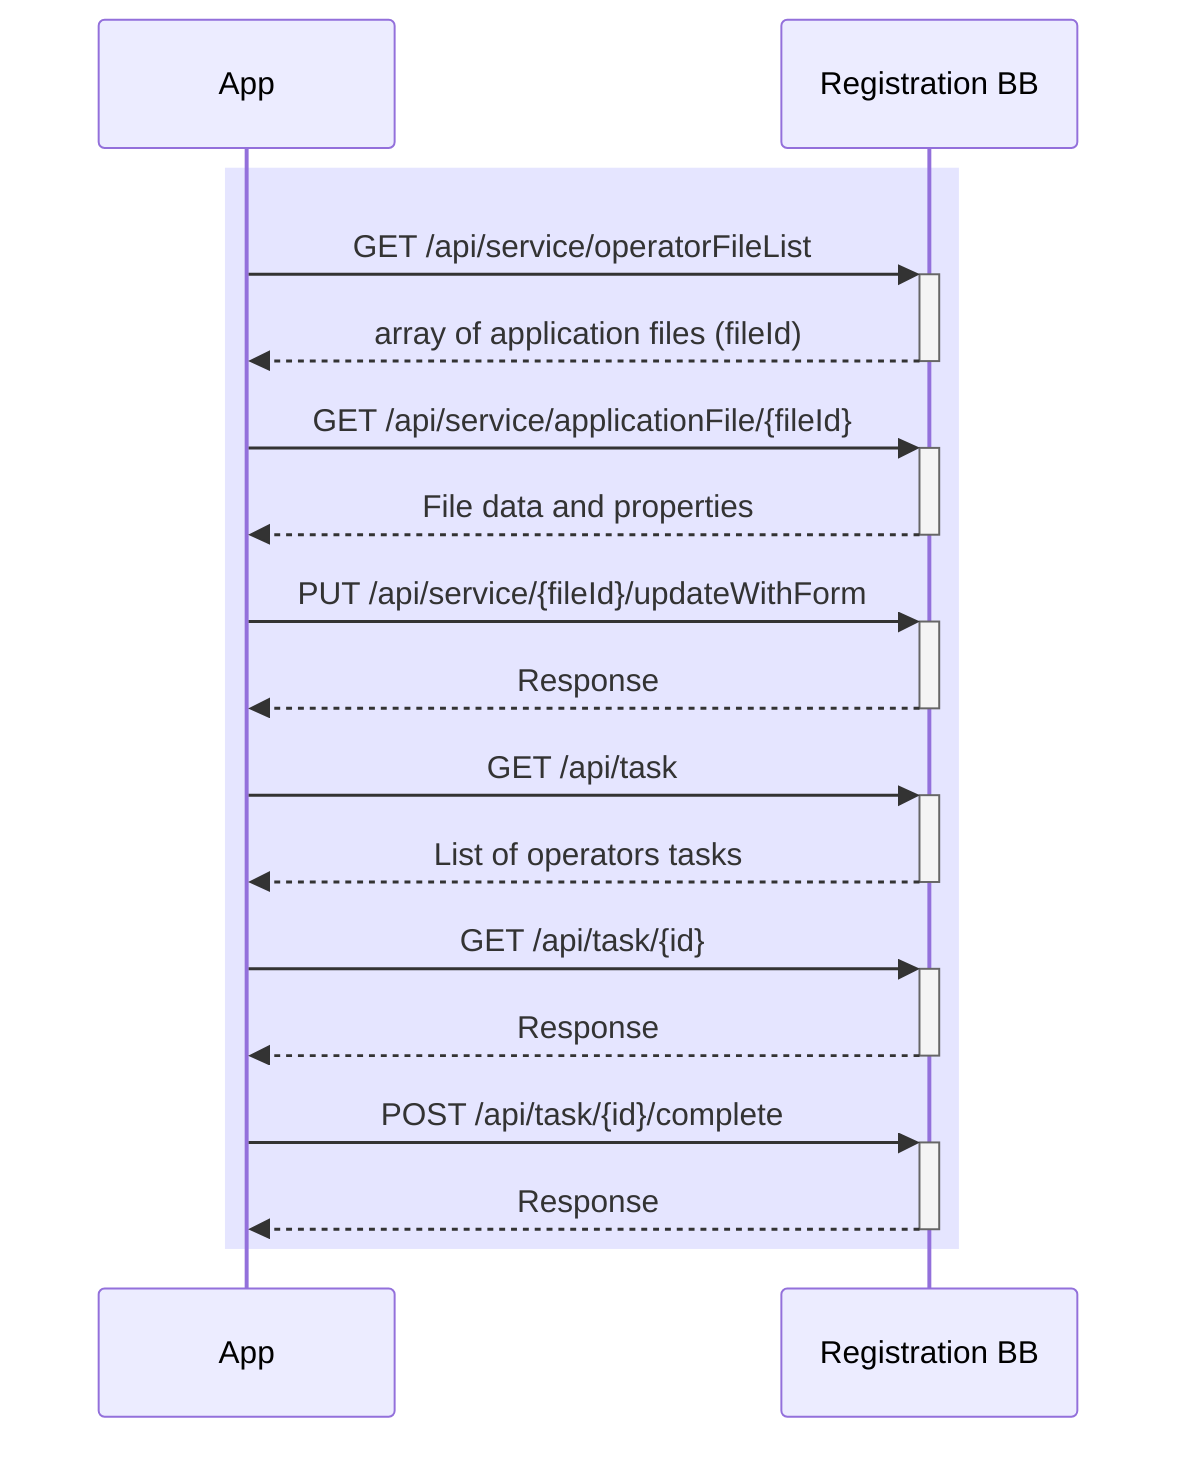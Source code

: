 sequenceDiagram
    rect rgba(0, 0, 255, .1)


    App->>+Registration BB: GET /api/service/operatorFileList
    Registration BB-->>-App: array of application files (fileId)
    
    App->>+Registration BB: GET /api/service/applicationFile/{fileId}
    Registration BB-->>-App: File data and properties

    App->>+Registration BB: PUT /api/service/{fileId}/updateWithForm
    Registration BB-->>-App: Response

    App->>+Registration BB: GET /api/task
    Registration BB-->>-App: List of operators tasks

    App->>+Registration BB: GET /api/task/{id}
    Registration BB-->>-App: Response


    App->>+Registration BB: POST /api/task/{id}/complete
    Registration BB-->>-App: Response

    
    end